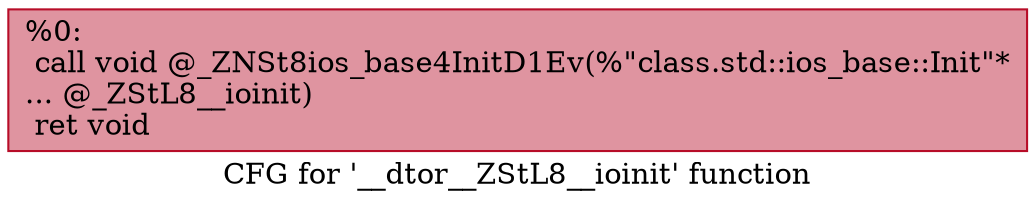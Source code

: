 digraph "CFG for '__dtor__ZStL8__ioinit' function" {
	label="CFG for '__dtor__ZStL8__ioinit' function";

	Node0x17b3e421020 [shape=record,color="#b70d28ff", style=filled, fillcolor="#b70d2870",label="{%0:\l  call void @_ZNSt8ios_base4InitD1Ev(%\"class.std::ios_base::Init\"*\l... @_ZStL8__ioinit)\l  ret void\l}"];
}
